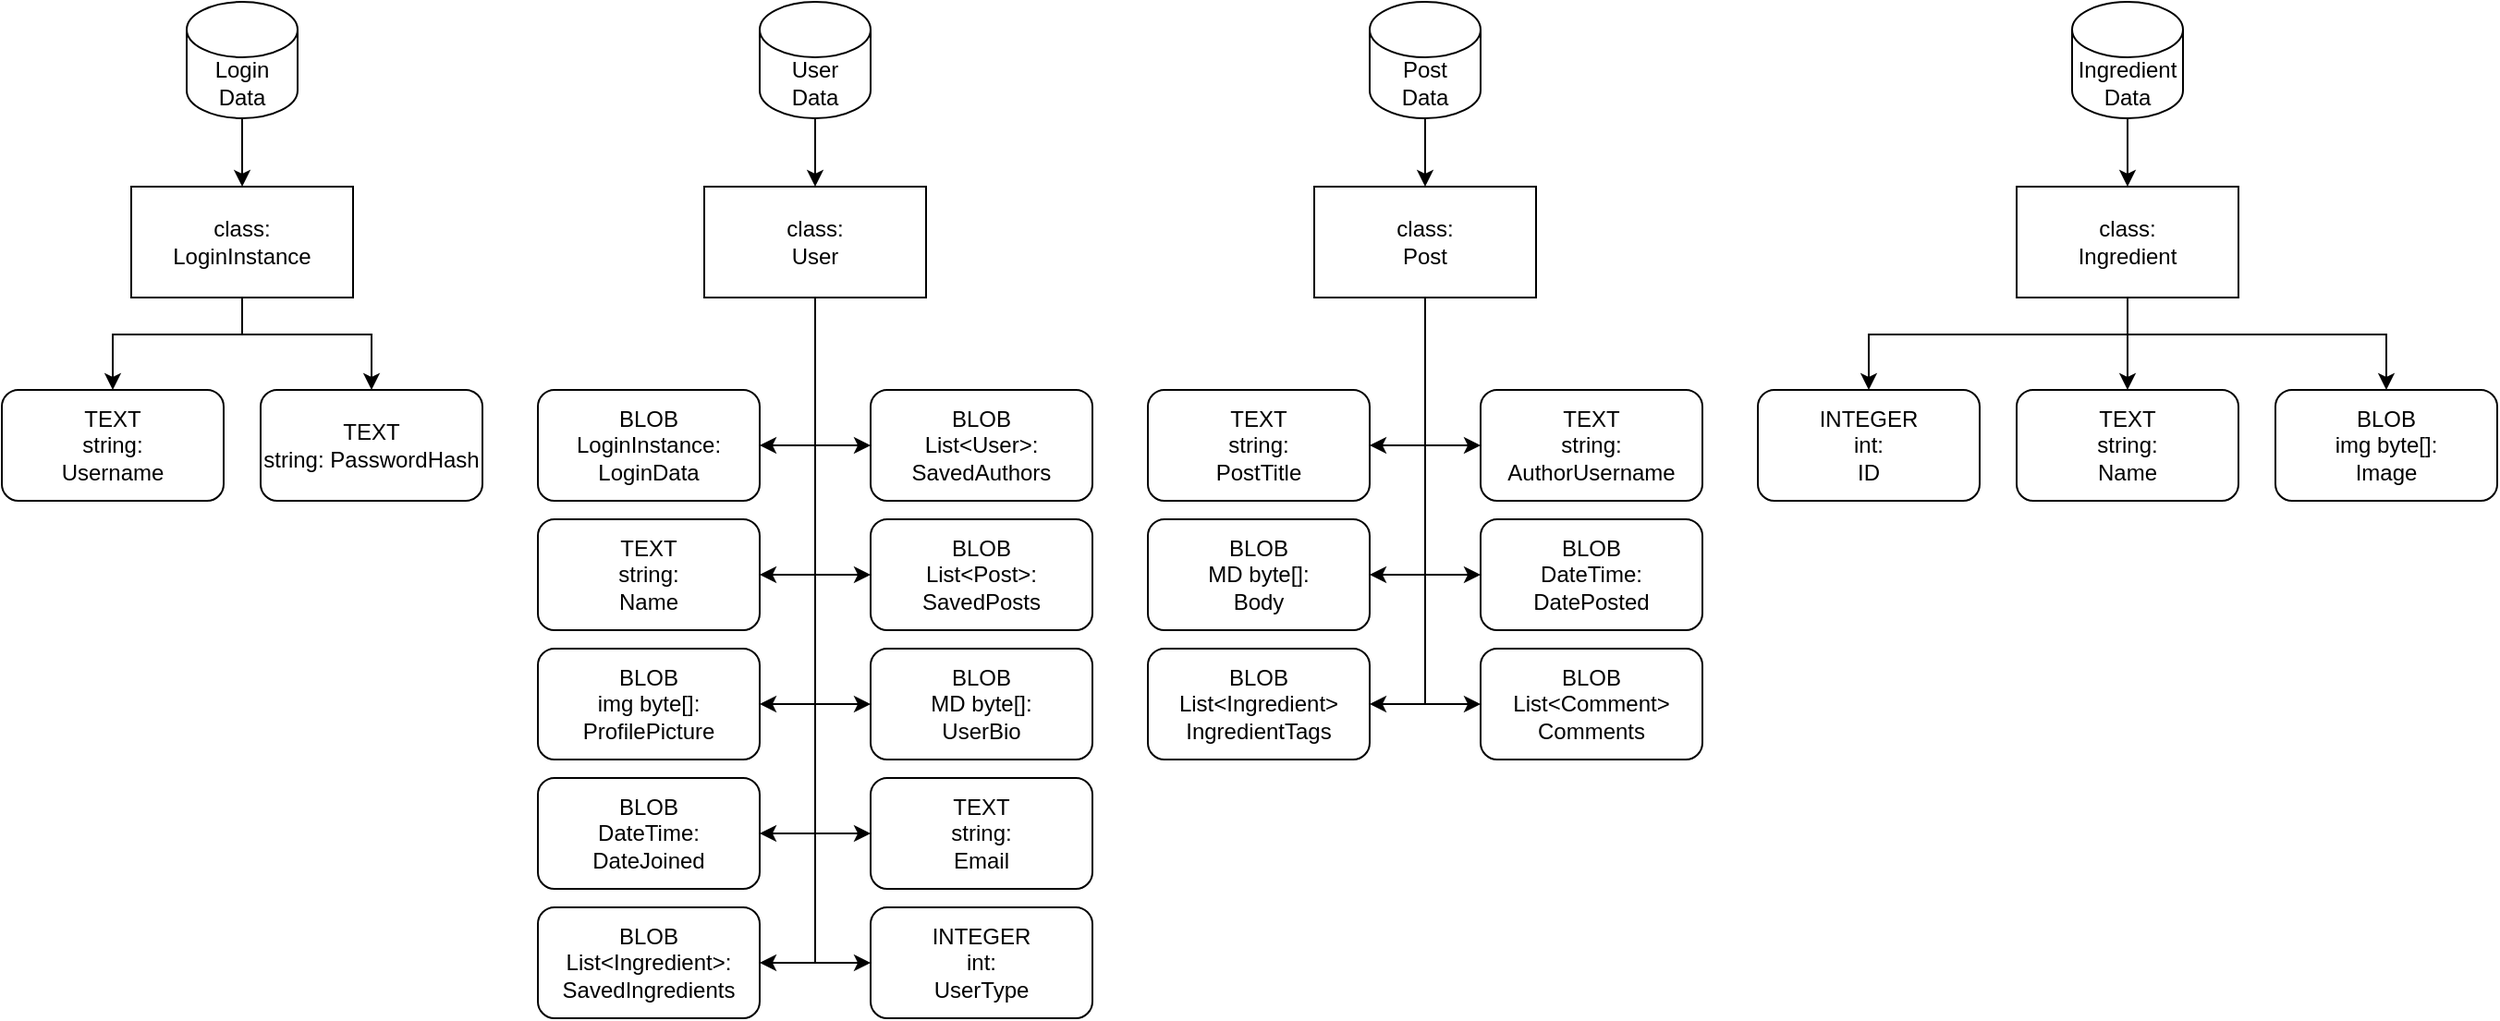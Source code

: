 <mxfile version="13.8.3" type="github">
  <diagram id="rKWR-PEDPzwSMtpK3gOk" name="Page-1">
    <mxGraphModel dx="2370" dy="1338" grid="1" gridSize="10" guides="1" tooltips="1" connect="1" arrows="1" fold="1" page="1" pageScale="1" pageWidth="827" pageHeight="1169" math="0" shadow="0">
      <root>
        <mxCell id="0" />
        <mxCell id="1" parent="0" />
        <mxCell id="TNfIFTZdhsq6mBwcs1WV-8" value="" style="edgeStyle=orthogonalEdgeStyle;rounded=0;orthogonalLoop=1;jettySize=auto;html=1;" edge="1" parent="1" source="TNfIFTZdhsq6mBwcs1WV-6">
          <mxGeometry relative="1" as="geometry">
            <mxPoint x="130.034" y="100" as="targetPoint" />
          </mxGeometry>
        </mxCell>
        <mxCell id="TNfIFTZdhsq6mBwcs1WV-6" value="Login Data" style="shape=cylinder3;whiteSpace=wrap;html=1;boundedLbl=1;backgroundOutline=1;size=15;" vertex="1" parent="1">
          <mxGeometry x="100" width="60" height="63" as="geometry" />
        </mxCell>
        <mxCell id="TNfIFTZdhsq6mBwcs1WV-12" style="edgeStyle=orthogonalEdgeStyle;rounded=0;orthogonalLoop=1;jettySize=auto;html=1;" edge="1" parent="1" source="TNfIFTZdhsq6mBwcs1WV-10" target="TNfIFTZdhsq6mBwcs1WV-11">
          <mxGeometry relative="1" as="geometry">
            <Array as="points">
              <mxPoint x="130" y="180" />
              <mxPoint x="60" y="180" />
            </Array>
          </mxGeometry>
        </mxCell>
        <mxCell id="TNfIFTZdhsq6mBwcs1WV-14" style="edgeStyle=orthogonalEdgeStyle;rounded=0;orthogonalLoop=1;jettySize=auto;html=1;" edge="1" parent="1" source="TNfIFTZdhsq6mBwcs1WV-10" target="TNfIFTZdhsq6mBwcs1WV-13">
          <mxGeometry relative="1" as="geometry">
            <Array as="points">
              <mxPoint x="130" y="180" />
              <mxPoint x="200" y="180" />
            </Array>
          </mxGeometry>
        </mxCell>
        <mxCell id="TNfIFTZdhsq6mBwcs1WV-10" value="&lt;div&gt;class:&lt;/div&gt;&lt;div&gt;LoginInstance&lt;/div&gt;" style="rounded=0;whiteSpace=wrap;html=1;" vertex="1" parent="1">
          <mxGeometry x="70" y="100" width="120" height="60" as="geometry" />
        </mxCell>
        <mxCell id="TNfIFTZdhsq6mBwcs1WV-11" value="&lt;div&gt;TEXT&lt;br&gt;&lt;/div&gt;&lt;div&gt;string:&lt;/div&gt;&lt;div&gt;Username&lt;/div&gt;" style="rounded=1;whiteSpace=wrap;html=1;" vertex="1" parent="1">
          <mxGeometry y="210" width="120" height="60" as="geometry" />
        </mxCell>
        <mxCell id="TNfIFTZdhsq6mBwcs1WV-13" value="&lt;div&gt;TEXT&lt;br&gt;&lt;/div&gt;&lt;div&gt;string: PasswordHash&lt;/div&gt;" style="rounded=1;whiteSpace=wrap;html=1;" vertex="1" parent="1">
          <mxGeometry x="140" y="210" width="120" height="60" as="geometry" />
        </mxCell>
        <mxCell id="TNfIFTZdhsq6mBwcs1WV-17" value="" style="edgeStyle=orthogonalEdgeStyle;rounded=0;orthogonalLoop=1;jettySize=auto;html=1;" edge="1" parent="1" source="TNfIFTZdhsq6mBwcs1WV-15" target="TNfIFTZdhsq6mBwcs1WV-16">
          <mxGeometry relative="1" as="geometry" />
        </mxCell>
        <mxCell id="TNfIFTZdhsq6mBwcs1WV-15" value="&lt;div&gt;User&lt;/div&gt;&lt;div&gt;Data&lt;br&gt;&lt;/div&gt;" style="shape=cylinder3;whiteSpace=wrap;html=1;boundedLbl=1;backgroundOutline=1;size=15;" vertex="1" parent="1">
          <mxGeometry x="410" width="60" height="63" as="geometry" />
        </mxCell>
        <mxCell id="TNfIFTZdhsq6mBwcs1WV-24" style="edgeStyle=orthogonalEdgeStyle;orthogonalLoop=1;jettySize=auto;html=1;rounded=0;" edge="1" parent="1" source="TNfIFTZdhsq6mBwcs1WV-16" target="TNfIFTZdhsq6mBwcs1WV-23">
          <mxGeometry relative="1" as="geometry">
            <Array as="points">
              <mxPoint x="440" y="240" />
            </Array>
          </mxGeometry>
        </mxCell>
        <mxCell id="TNfIFTZdhsq6mBwcs1WV-27" style="edgeStyle=orthogonalEdgeStyle;rounded=0;orthogonalLoop=1;jettySize=auto;html=1;" edge="1" parent="1" source="TNfIFTZdhsq6mBwcs1WV-16" target="TNfIFTZdhsq6mBwcs1WV-25">
          <mxGeometry relative="1" as="geometry">
            <Array as="points">
              <mxPoint x="440" y="310" />
            </Array>
          </mxGeometry>
        </mxCell>
        <mxCell id="TNfIFTZdhsq6mBwcs1WV-29" style="edgeStyle=orthogonalEdgeStyle;rounded=0;orthogonalLoop=1;jettySize=auto;html=1;entryX=1;entryY=0.5;entryDx=0;entryDy=0;" edge="1" parent="1" source="TNfIFTZdhsq6mBwcs1WV-16" target="TNfIFTZdhsq6mBwcs1WV-28">
          <mxGeometry relative="1" as="geometry" />
        </mxCell>
        <mxCell id="TNfIFTZdhsq6mBwcs1WV-32" style="edgeStyle=orthogonalEdgeStyle;rounded=0;orthogonalLoop=1;jettySize=auto;html=1;entryX=1;entryY=0.5;entryDx=0;entryDy=0;" edge="1" parent="1" source="TNfIFTZdhsq6mBwcs1WV-16" target="TNfIFTZdhsq6mBwcs1WV-30">
          <mxGeometry relative="1" as="geometry" />
        </mxCell>
        <mxCell id="TNfIFTZdhsq6mBwcs1WV-33" style="edgeStyle=orthogonalEdgeStyle;rounded=0;orthogonalLoop=1;jettySize=auto;html=1;entryX=1;entryY=0.5;entryDx=0;entryDy=0;" edge="1" parent="1" source="TNfIFTZdhsq6mBwcs1WV-16" target="TNfIFTZdhsq6mBwcs1WV-31">
          <mxGeometry relative="1" as="geometry" />
        </mxCell>
        <mxCell id="TNfIFTZdhsq6mBwcs1WV-35" style="edgeStyle=orthogonalEdgeStyle;rounded=0;orthogonalLoop=1;jettySize=auto;html=1;entryX=0;entryY=0.5;entryDx=0;entryDy=0;" edge="1" parent="1" source="TNfIFTZdhsq6mBwcs1WV-16" target="TNfIFTZdhsq6mBwcs1WV-34">
          <mxGeometry relative="1" as="geometry" />
        </mxCell>
        <mxCell id="TNfIFTZdhsq6mBwcs1WV-37" style="edgeStyle=orthogonalEdgeStyle;rounded=0;orthogonalLoop=1;jettySize=auto;html=1;entryX=0;entryY=0.5;entryDx=0;entryDy=0;" edge="1" parent="1" source="TNfIFTZdhsq6mBwcs1WV-16" target="TNfIFTZdhsq6mBwcs1WV-36">
          <mxGeometry relative="1" as="geometry" />
        </mxCell>
        <mxCell id="TNfIFTZdhsq6mBwcs1WV-40" style="edgeStyle=orthogonalEdgeStyle;rounded=0;orthogonalLoop=1;jettySize=auto;html=1;entryX=0;entryY=0.5;entryDx=0;entryDy=0;" edge="1" parent="1" source="TNfIFTZdhsq6mBwcs1WV-16" target="TNfIFTZdhsq6mBwcs1WV-38">
          <mxGeometry relative="1" as="geometry" />
        </mxCell>
        <mxCell id="TNfIFTZdhsq6mBwcs1WV-42" style="edgeStyle=orthogonalEdgeStyle;rounded=0;orthogonalLoop=1;jettySize=auto;html=1;entryX=0;entryY=0.5;entryDx=0;entryDy=0;" edge="1" parent="1" source="TNfIFTZdhsq6mBwcs1WV-16" target="TNfIFTZdhsq6mBwcs1WV-41">
          <mxGeometry relative="1" as="geometry" />
        </mxCell>
        <mxCell id="TNfIFTZdhsq6mBwcs1WV-44" style="edgeStyle=orthogonalEdgeStyle;rounded=0;orthogonalLoop=1;jettySize=auto;html=1;entryX=0;entryY=0.5;entryDx=0;entryDy=0;" edge="1" parent="1" source="TNfIFTZdhsq6mBwcs1WV-16" target="TNfIFTZdhsq6mBwcs1WV-43">
          <mxGeometry relative="1" as="geometry" />
        </mxCell>
        <mxCell id="TNfIFTZdhsq6mBwcs1WV-16" value="&lt;div&gt;class:&lt;/div&gt;&lt;div&gt;User&lt;br&gt;&lt;/div&gt;" style="rounded=0;whiteSpace=wrap;html=1;" vertex="1" parent="1">
          <mxGeometry x="380" y="100" width="120" height="60" as="geometry" />
        </mxCell>
        <mxCell id="TNfIFTZdhsq6mBwcs1WV-23" value="&lt;div&gt;BLOB&lt;/div&gt;&lt;div&gt;LoginInstance:&lt;/div&gt;&lt;div&gt;LoginData&lt;br&gt;&lt;/div&gt;" style="rounded=1;whiteSpace=wrap;html=1;" vertex="1" parent="1">
          <mxGeometry x="290" y="210" width="120" height="60" as="geometry" />
        </mxCell>
        <mxCell id="TNfIFTZdhsq6mBwcs1WV-25" value="&lt;div&gt;TEXT&lt;/div&gt;&lt;div&gt;string:&lt;/div&gt;&lt;div&gt;Name&lt;br&gt;&lt;/div&gt;" style="rounded=1;whiteSpace=wrap;html=1;" vertex="1" parent="1">
          <mxGeometry x="290" y="280" width="120" height="60" as="geometry" />
        </mxCell>
        <mxCell id="TNfIFTZdhsq6mBwcs1WV-28" value="&lt;div&gt;BLOB&lt;/div&gt;&lt;div&gt;img byte[]:&lt;br&gt;&lt;/div&gt;&lt;div&gt;ProfilePicture&lt;br&gt;&lt;/div&gt;" style="rounded=1;whiteSpace=wrap;html=1;" vertex="1" parent="1">
          <mxGeometry x="290" y="350" width="120" height="60" as="geometry" />
        </mxCell>
        <mxCell id="TNfIFTZdhsq6mBwcs1WV-30" value="&lt;div&gt;BLOB&lt;/div&gt;&lt;div&gt;DateTime:&lt;/div&gt;&lt;div&gt;DateJoined&lt;br&gt;&lt;/div&gt;" style="rounded=1;whiteSpace=wrap;html=1;" vertex="1" parent="1">
          <mxGeometry x="290" y="420" width="120" height="60" as="geometry" />
        </mxCell>
        <mxCell id="TNfIFTZdhsq6mBwcs1WV-31" value="&lt;div&gt;BLOB&lt;/div&gt;&lt;div&gt;List&amp;lt;Ingredient&amp;gt;:&lt;/div&gt;&lt;div&gt;SavedIngredients&lt;br&gt;&lt;/div&gt;" style="rounded=1;whiteSpace=wrap;html=1;" vertex="1" parent="1">
          <mxGeometry x="290" y="490" width="120" height="60" as="geometry" />
        </mxCell>
        <mxCell id="TNfIFTZdhsq6mBwcs1WV-34" value="&lt;div&gt;BLOB&lt;/div&gt;&lt;div&gt;List&amp;lt;User&amp;gt;:&lt;/div&gt;&lt;div&gt;SavedAuthors&lt;br&gt;&lt;/div&gt;" style="rounded=1;whiteSpace=wrap;html=1;" vertex="1" parent="1">
          <mxGeometry x="470" y="210" width="120" height="60" as="geometry" />
        </mxCell>
        <mxCell id="TNfIFTZdhsq6mBwcs1WV-36" value="&lt;div&gt;BLOB&lt;/div&gt;&lt;div&gt;List&amp;lt;Post&amp;gt;:&lt;/div&gt;&lt;div&gt;SavedPosts&lt;br&gt;&lt;/div&gt;" style="rounded=1;whiteSpace=wrap;html=1;" vertex="1" parent="1">
          <mxGeometry x="470" y="280" width="120" height="60" as="geometry" />
        </mxCell>
        <mxCell id="TNfIFTZdhsq6mBwcs1WV-38" value="&lt;div&gt;BLOB&lt;/div&gt;&lt;div&gt;MD byte[]:&lt;br&gt;&lt;/div&gt;&lt;div&gt;UserBio&lt;br&gt;&lt;/div&gt;" style="rounded=1;whiteSpace=wrap;html=1;" vertex="1" parent="1">
          <mxGeometry x="470" y="350" width="120" height="60" as="geometry" />
        </mxCell>
        <mxCell id="TNfIFTZdhsq6mBwcs1WV-41" value="&lt;div&gt;TEXT&lt;/div&gt;&lt;div&gt;string:&lt;/div&gt;&lt;div&gt;Email&lt;br&gt;&lt;/div&gt;" style="rounded=1;whiteSpace=wrap;html=1;" vertex="1" parent="1">
          <mxGeometry x="470" y="420" width="120" height="60" as="geometry" />
        </mxCell>
        <mxCell id="TNfIFTZdhsq6mBwcs1WV-43" value="&lt;div&gt;INTEGER&lt;/div&gt;&lt;div&gt;int:&lt;/div&gt;&lt;div&gt;UserType&lt;br&gt;&lt;/div&gt;" style="rounded=1;whiteSpace=wrap;html=1;" vertex="1" parent="1">
          <mxGeometry x="470" y="490" width="120" height="60" as="geometry" />
        </mxCell>
        <mxCell id="TNfIFTZdhsq6mBwcs1WV-49" style="edgeStyle=orthogonalEdgeStyle;rounded=0;orthogonalLoop=1;jettySize=auto;html=1;" edge="1" parent="1" source="TNfIFTZdhsq6mBwcs1WV-46" target="TNfIFTZdhsq6mBwcs1WV-48">
          <mxGeometry relative="1" as="geometry" />
        </mxCell>
        <mxCell id="TNfIFTZdhsq6mBwcs1WV-46" value="&lt;div&gt;Post&lt;/div&gt;&lt;div&gt;Data&lt;br&gt;&lt;/div&gt;" style="shape=cylinder3;whiteSpace=wrap;html=1;boundedLbl=1;backgroundOutline=1;size=15;" vertex="1" parent="1">
          <mxGeometry x="740" width="60" height="63" as="geometry" />
        </mxCell>
        <mxCell id="TNfIFTZdhsq6mBwcs1WV-56" style="edgeStyle=orthogonalEdgeStyle;rounded=0;orthogonalLoop=1;jettySize=auto;html=1;entryX=1;entryY=0.5;entryDx=0;entryDy=0;" edge="1" parent="1" source="TNfIFTZdhsq6mBwcs1WV-48" target="TNfIFTZdhsq6mBwcs1WV-51">
          <mxGeometry relative="1" as="geometry" />
        </mxCell>
        <mxCell id="TNfIFTZdhsq6mBwcs1WV-57" style="edgeStyle=orthogonalEdgeStyle;rounded=0;orthogonalLoop=1;jettySize=auto;html=1;entryX=0;entryY=0.5;entryDx=0;entryDy=0;" edge="1" parent="1" source="TNfIFTZdhsq6mBwcs1WV-48" target="TNfIFTZdhsq6mBwcs1WV-50">
          <mxGeometry relative="1" as="geometry" />
        </mxCell>
        <mxCell id="TNfIFTZdhsq6mBwcs1WV-58" style="edgeStyle=orthogonalEdgeStyle;rounded=0;orthogonalLoop=1;jettySize=auto;html=1;entryX=1;entryY=0.5;entryDx=0;entryDy=0;" edge="1" parent="1" source="TNfIFTZdhsq6mBwcs1WV-48" target="TNfIFTZdhsq6mBwcs1WV-52">
          <mxGeometry relative="1" as="geometry" />
        </mxCell>
        <mxCell id="TNfIFTZdhsq6mBwcs1WV-59" style="edgeStyle=orthogonalEdgeStyle;rounded=0;orthogonalLoop=1;jettySize=auto;html=1;entryX=0;entryY=0.5;entryDx=0;entryDy=0;" edge="1" parent="1" source="TNfIFTZdhsq6mBwcs1WV-48" target="TNfIFTZdhsq6mBwcs1WV-53">
          <mxGeometry relative="1" as="geometry" />
        </mxCell>
        <mxCell id="TNfIFTZdhsq6mBwcs1WV-60" style="edgeStyle=orthogonalEdgeStyle;rounded=0;orthogonalLoop=1;jettySize=auto;html=1;entryX=1;entryY=0.5;entryDx=0;entryDy=0;" edge="1" parent="1" source="TNfIFTZdhsq6mBwcs1WV-48" target="TNfIFTZdhsq6mBwcs1WV-54">
          <mxGeometry relative="1" as="geometry" />
        </mxCell>
        <mxCell id="TNfIFTZdhsq6mBwcs1WV-61" style="edgeStyle=orthogonalEdgeStyle;rounded=0;orthogonalLoop=1;jettySize=auto;html=1;entryX=0;entryY=0.5;entryDx=0;entryDy=0;" edge="1" parent="1" source="TNfIFTZdhsq6mBwcs1WV-48" target="TNfIFTZdhsq6mBwcs1WV-55">
          <mxGeometry relative="1" as="geometry" />
        </mxCell>
        <mxCell id="TNfIFTZdhsq6mBwcs1WV-48" value="&lt;div&gt;class:&lt;/div&gt;&lt;div&gt;Post&lt;br&gt;&lt;/div&gt;" style="rounded=0;whiteSpace=wrap;html=1;" vertex="1" parent="1">
          <mxGeometry x="710" y="100" width="120" height="60" as="geometry" />
        </mxCell>
        <mxCell id="TNfIFTZdhsq6mBwcs1WV-50" value="&lt;div&gt;TEXT&lt;/div&gt;&lt;div&gt;string:&lt;/div&gt;&lt;div&gt;AuthorUsername&lt;br&gt;&lt;/div&gt;" style="rounded=1;whiteSpace=wrap;html=1;" vertex="1" parent="1">
          <mxGeometry x="800" y="210" width="120" height="60" as="geometry" />
        </mxCell>
        <mxCell id="TNfIFTZdhsq6mBwcs1WV-51" value="&lt;div&gt;TEXT&lt;/div&gt;&lt;div&gt;string:&lt;/div&gt;&lt;div&gt;PostTitle&lt;br&gt;&lt;/div&gt;" style="rounded=1;whiteSpace=wrap;html=1;" vertex="1" parent="1">
          <mxGeometry x="620" y="210" width="120" height="60" as="geometry" />
        </mxCell>
        <mxCell id="TNfIFTZdhsq6mBwcs1WV-52" value="&lt;div&gt;BLOB&lt;/div&gt;&lt;div&gt;MD byte[]:&lt;/div&gt;&lt;div&gt;Body&lt;br&gt;&lt;/div&gt;" style="rounded=1;whiteSpace=wrap;html=1;" vertex="1" parent="1">
          <mxGeometry x="620" y="280" width="120" height="60" as="geometry" />
        </mxCell>
        <mxCell id="TNfIFTZdhsq6mBwcs1WV-53" value="&lt;div&gt;BLOB&lt;/div&gt;&lt;div&gt;DateTime:&lt;/div&gt;&lt;div&gt;DatePosted&lt;br&gt;&lt;/div&gt;" style="rounded=1;whiteSpace=wrap;html=1;" vertex="1" parent="1">
          <mxGeometry x="800" y="280" width="120" height="60" as="geometry" />
        </mxCell>
        <mxCell id="TNfIFTZdhsq6mBwcs1WV-54" value="&lt;div&gt;BLOB&lt;/div&gt;&lt;div&gt;List&amp;lt;Ingredient&amp;gt;&lt;/div&gt;&lt;div&gt;IngredientTags&lt;br&gt;&lt;/div&gt;" style="rounded=1;whiteSpace=wrap;html=1;" vertex="1" parent="1">
          <mxGeometry x="620" y="350" width="120" height="60" as="geometry" />
        </mxCell>
        <mxCell id="TNfIFTZdhsq6mBwcs1WV-55" value="&lt;div&gt;BLOB&lt;/div&gt;&lt;div&gt;List&amp;lt;Comment&amp;gt;&lt;/div&gt;&lt;div&gt;Comments&lt;br&gt;&lt;/div&gt;" style="rounded=1;whiteSpace=wrap;html=1;" vertex="1" parent="1">
          <mxGeometry x="800" y="350" width="120" height="60" as="geometry" />
        </mxCell>
        <mxCell id="TNfIFTZdhsq6mBwcs1WV-64" style="edgeStyle=orthogonalEdgeStyle;rounded=0;orthogonalLoop=1;jettySize=auto;html=1;" edge="1" parent="1" source="TNfIFTZdhsq6mBwcs1WV-62" target="TNfIFTZdhsq6mBwcs1WV-63">
          <mxGeometry relative="1" as="geometry" />
        </mxCell>
        <mxCell id="TNfIFTZdhsq6mBwcs1WV-62" value="Ingredient Data" style="shape=cylinder3;whiteSpace=wrap;html=1;boundedLbl=1;backgroundOutline=1;size=15;" vertex="1" parent="1">
          <mxGeometry x="1120" width="60" height="63" as="geometry" />
        </mxCell>
        <mxCell id="TNfIFTZdhsq6mBwcs1WV-68" style="edgeStyle=orthogonalEdgeStyle;rounded=0;orthogonalLoop=1;jettySize=auto;html=1;" edge="1" parent="1" source="TNfIFTZdhsq6mBwcs1WV-63" target="TNfIFTZdhsq6mBwcs1WV-65">
          <mxGeometry relative="1" as="geometry">
            <Array as="points">
              <mxPoint x="1150" y="180" />
              <mxPoint x="1010" y="180" />
            </Array>
          </mxGeometry>
        </mxCell>
        <mxCell id="TNfIFTZdhsq6mBwcs1WV-69" style="edgeStyle=orthogonalEdgeStyle;rounded=0;orthogonalLoop=1;jettySize=auto;html=1;" edge="1" parent="1" source="TNfIFTZdhsq6mBwcs1WV-63" target="TNfIFTZdhsq6mBwcs1WV-66">
          <mxGeometry relative="1" as="geometry" />
        </mxCell>
        <mxCell id="TNfIFTZdhsq6mBwcs1WV-70" style="edgeStyle=orthogonalEdgeStyle;rounded=0;orthogonalLoop=1;jettySize=auto;html=1;" edge="1" parent="1" source="TNfIFTZdhsq6mBwcs1WV-63" target="TNfIFTZdhsq6mBwcs1WV-67">
          <mxGeometry relative="1" as="geometry">
            <Array as="points">
              <mxPoint x="1150" y="180" />
              <mxPoint x="1290" y="180" />
            </Array>
          </mxGeometry>
        </mxCell>
        <mxCell id="TNfIFTZdhsq6mBwcs1WV-63" value="&lt;div&gt;class:&lt;/div&gt;&lt;div&gt;Ingredient&lt;br&gt;&lt;/div&gt;" style="rounded=0;whiteSpace=wrap;html=1;" vertex="1" parent="1">
          <mxGeometry x="1090" y="100" width="120" height="60" as="geometry" />
        </mxCell>
        <mxCell id="TNfIFTZdhsq6mBwcs1WV-65" value="&lt;div&gt;INTEGER&lt;/div&gt;&lt;div&gt;int:&lt;/div&gt;&lt;div&gt;ID&lt;br&gt;&lt;/div&gt;" style="rounded=1;whiteSpace=wrap;html=1;" vertex="1" parent="1">
          <mxGeometry x="950" y="210" width="120" height="60" as="geometry" />
        </mxCell>
        <mxCell id="TNfIFTZdhsq6mBwcs1WV-66" value="&lt;div&gt;TEXT&lt;/div&gt;&lt;div&gt;string:&lt;/div&gt;&lt;div&gt;Name&lt;br&gt;&lt;/div&gt;" style="rounded=1;whiteSpace=wrap;html=1;" vertex="1" parent="1">
          <mxGeometry x="1090" y="210" width="120" height="60" as="geometry" />
        </mxCell>
        <mxCell id="TNfIFTZdhsq6mBwcs1WV-67" value="&lt;div&gt;BLOB&lt;/div&gt;&lt;div&gt;img byte[]:&lt;/div&gt;&lt;div&gt;Image&lt;br&gt;&lt;/div&gt;" style="rounded=1;whiteSpace=wrap;html=1;" vertex="1" parent="1">
          <mxGeometry x="1230" y="210" width="120" height="60" as="geometry" />
        </mxCell>
      </root>
    </mxGraphModel>
  </diagram>
</mxfile>

